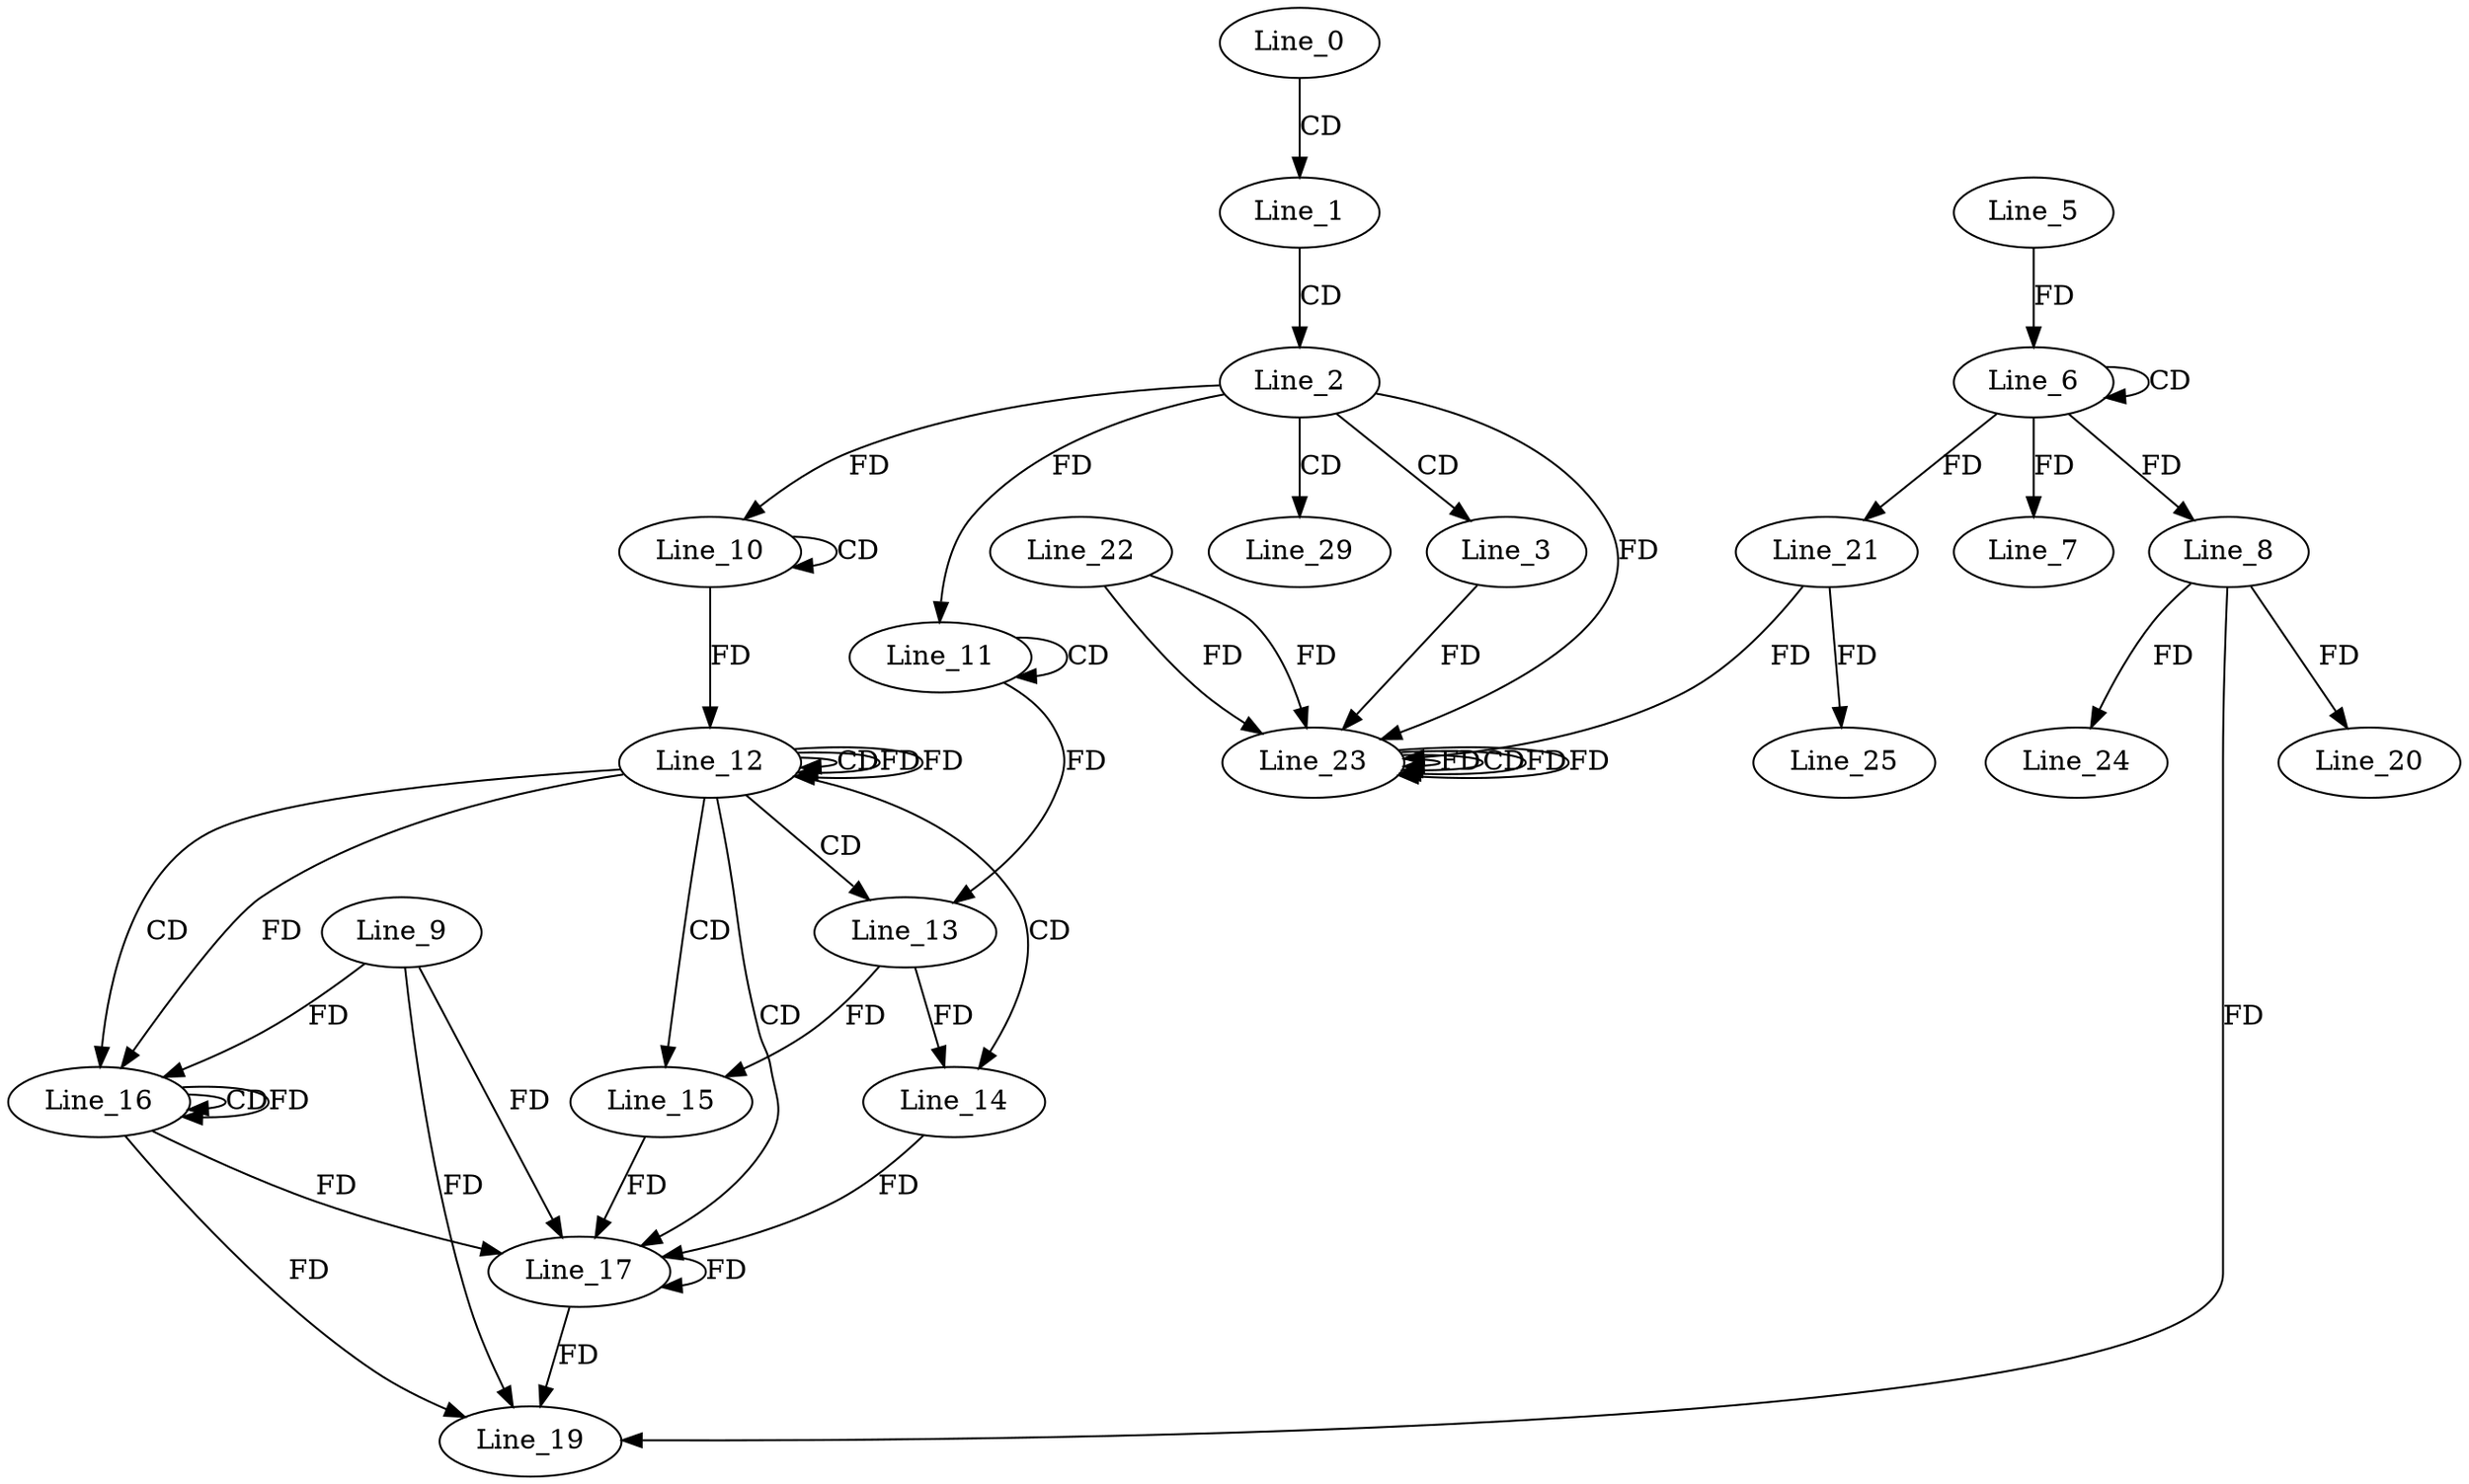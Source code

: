 digraph G {
  Line_0;
  Line_1;
  Line_2;
  Line_3;
  Line_6;
  Line_6;
  Line_5;
  Line_7;
  Line_8;
  Line_10;
  Line_10;
  Line_11;
  Line_11;
  Line_11;
  Line_12;
  Line_12;
  Line_12;
  Line_13;
  Line_13;
  Line_14;
  Line_14;
  Line_15;
  Line_15;
  Line_16;
  Line_16;
  Line_9;
  Line_17;
  Line_17;
  Line_17;
  Line_8;
  Line_19;
  Line_20;
  Line_21;
  Line_23;
  Line_22;
  Line_23;
  Line_21;
  Line_23;
  Line_23;
  Line_24;
  Line_25;
  Line_29;
  Line_0 -> Line_1 [ label="CD" ];
  Line_1 -> Line_2 [ label="CD" ];
  Line_2 -> Line_3 [ label="CD" ];
  Line_6 -> Line_6 [ label="CD" ];
  Line_5 -> Line_6 [ label="FD" ];
  Line_6 -> Line_7 [ label="FD" ];
  Line_6 -> Line_8 [ label="FD" ];
  Line_10 -> Line_10 [ label="CD" ];
  Line_2 -> Line_10 [ label="FD" ];
  Line_11 -> Line_11 [ label="CD" ];
  Line_2 -> Line_11 [ label="FD" ];
  Line_10 -> Line_12 [ label="FD" ];
  Line_12 -> Line_12 [ label="CD" ];
  Line_12 -> Line_12 [ label="FD" ];
  Line_12 -> Line_13 [ label="CD" ];
  Line_11 -> Line_13 [ label="FD" ];
  Line_12 -> Line_14 [ label="CD" ];
  Line_13 -> Line_14 [ label="FD" ];
  Line_12 -> Line_15 [ label="CD" ];
  Line_13 -> Line_15 [ label="FD" ];
  Line_12 -> Line_16 [ label="CD" ];
  Line_12 -> Line_16 [ label="FD" ];
  Line_16 -> Line_16 [ label="CD" ];
  Line_16 -> Line_16 [ label="FD" ];
  Line_9 -> Line_16 [ label="FD" ];
  Line_12 -> Line_17 [ label="CD" ];
  Line_16 -> Line_17 [ label="FD" ];
  Line_17 -> Line_17 [ label="FD" ];
  Line_9 -> Line_17 [ label="FD" ];
  Line_14 -> Line_17 [ label="FD" ];
  Line_15 -> Line_17 [ label="FD" ];
  Line_8 -> Line_19 [ label="FD" ];
  Line_16 -> Line_19 [ label="FD" ];
  Line_17 -> Line_19 [ label="FD" ];
  Line_9 -> Line_19 [ label="FD" ];
  Line_8 -> Line_20 [ label="FD" ];
  Line_6 -> Line_21 [ label="FD" ];
  Line_23 -> Line_23 [ label="FD" ];
  Line_22 -> Line_23 [ label="FD" ];
  Line_21 -> Line_23 [ label="FD" ];
  Line_23 -> Line_23 [ label="CD" ];
  Line_23 -> Line_23 [ label="FD" ];
  Line_3 -> Line_23 [ label="FD" ];
  Line_23 -> Line_23 [ label="FD" ];
  Line_22 -> Line_23 [ label="FD" ];
  Line_2 -> Line_23 [ label="FD" ];
  Line_8 -> Line_24 [ label="FD" ];
  Line_21 -> Line_25 [ label="FD" ];
  Line_2 -> Line_29 [ label="CD" ];
  Line_12 -> Line_12 [ label="FD" ];
}
